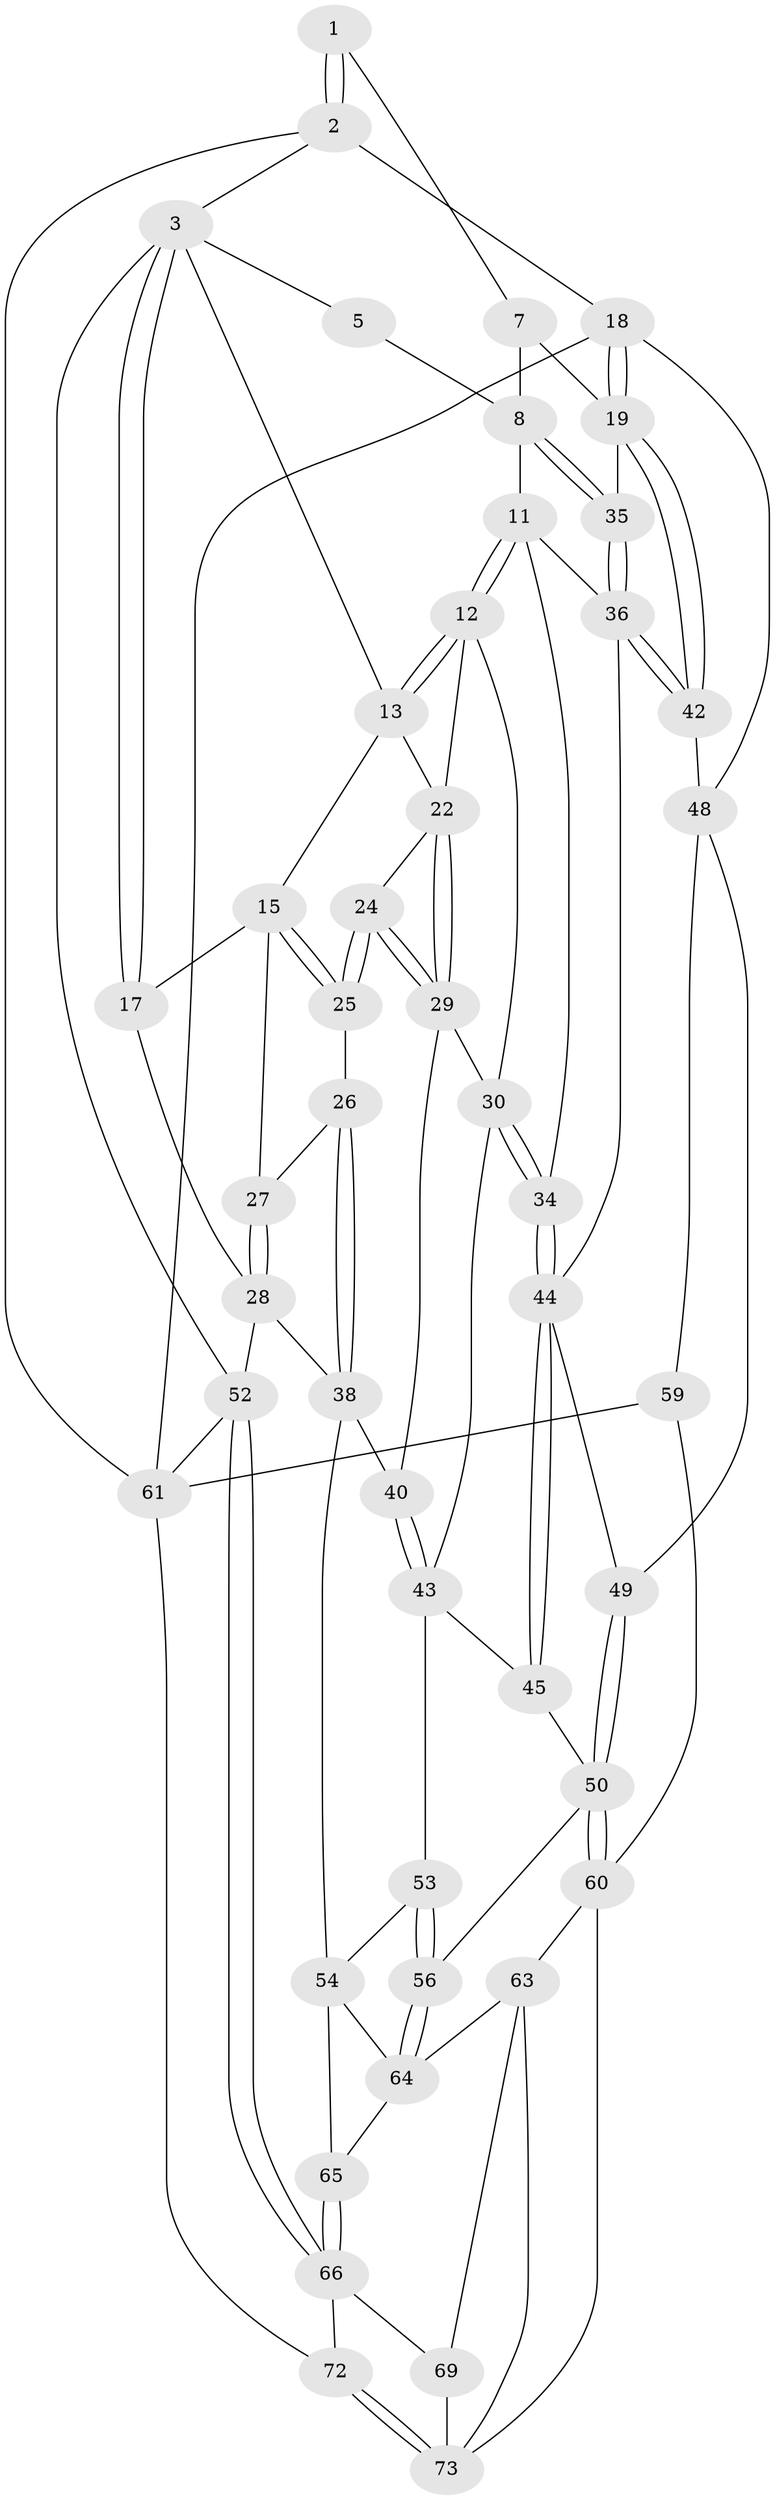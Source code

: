 // original degree distribution, {3: 0.02702702702702703, 6: 0.25675675675675674, 4: 0.28378378378378377, 5: 0.43243243243243246}
// Generated by graph-tools (version 1.1) at 2025/11/02/27/25 16:11:54]
// undirected, 47 vertices, 110 edges
graph export_dot {
graph [start="1"]
  node [color=gray90,style=filled];
  1 [pos="+0.7946010779969926+0",super="+6"];
  2 [pos="+1+0",super="+10"];
  3 [pos="+0+0",super="+4"];
  5 [pos="+0.6668086758086609+0"];
  7 [pos="+0.8764009488220222+0.10086719427341527"];
  8 [pos="+0.6807487592072698+0.14399944345717328",super="+9"];
  11 [pos="+0.6159036128744977+0.1477460597921548",super="+33"];
  12 [pos="+0.45430883506483405+0.11624947218535639",super="+21"];
  13 [pos="+0.2417828028057587+0",super="+14"];
  15 [pos="+0.07121645764232945+0.10561338597952181",super="+16"];
  17 [pos="+0+0.14278451210410165"];
  18 [pos="+1+0.3705338650732369",super="+57"];
  19 [pos="+1+0.36531108527503975",super="+20"];
  22 [pos="+0.37286205006895295+0.2011848229090934",super="+23"];
  24 [pos="+0.20027261823223472+0.2629800907137696"];
  25 [pos="+0.1600604921102758+0.2651844338044382"];
  26 [pos="+0.10841592102641391+0.28482625836414366"];
  27 [pos="+0.04460349656655243+0.1984843723540352"];
  28 [pos="+0+0.3106526560100725",super="+39"];
  29 [pos="+0.20548485546960737+0.26703509780352297",super="+32"];
  30 [pos="+0.4489946180158882+0.32139002875720507",super="+31"];
  34 [pos="+0.4717234201063589+0.3277400803524692"];
  35 [pos="+0.7311686922702899+0.20281058857066875"];
  36 [pos="+0.7375266712644769+0.4097067563078598",super="+37"];
  38 [pos="+0+0.5136011369794202",super="+41"];
  40 [pos="+0.1812053622778146+0.5106115402749419"];
  42 [pos="+0.7689122678643391+0.43483102021251113"];
  43 [pos="+0.2998652465265309+0.47819000108120224",super="+46"];
  44 [pos="+0.4761611782552107+0.46971608988056346",super="+47"];
  45 [pos="+0.4715163785555243+0.4984201572129016"];
  48 [pos="+0.7459897184403256+0.5401548197252715",super="+58"];
  49 [pos="+0.5720367458837518+0.5788424643331651"];
  50 [pos="+0.5675972147977602+0.5818426542959512",super="+51"];
  52 [pos="+0+1"];
  53 [pos="+0.3551269713122333+0.6909500183021655"];
  54 [pos="+0.323841888597051+0.6910872206237941",super="+55"];
  56 [pos="+0.47101580489034023+0.7600155895305863"];
  59 [pos="+0.8011191137649812+0.7668783362400408"];
  60 [pos="+0.7853644973728281+0.7743845078884413",super="+62"];
  61 [pos="+1+1",super="+71"];
  63 [pos="+0.48363977070197045+0.7812744978246041",super="+68"];
  64 [pos="+0.472498162826886+0.7634769583460167",super="+67"];
  65 [pos="+0+1"];
  66 [pos="+0+1",super="+70"];
  69 [pos="+0.3467333624426705+1"];
  72 [pos="+0.6867828530212498+1"];
  73 [pos="+0.6787258215375896+1",super="+74"];
  1 -- 2 [weight=2];
  1 -- 2;
  1 -- 7;
  2 -- 3;
  2 -- 61;
  2 -- 18;
  3 -- 17;
  3 -- 17;
  3 -- 52;
  3 -- 5;
  3 -- 13;
  5 -- 8;
  7 -- 8;
  7 -- 19;
  8 -- 35;
  8 -- 35;
  8 -- 11;
  11 -- 12;
  11 -- 12;
  11 -- 34;
  11 -- 36;
  12 -- 13;
  12 -- 13;
  12 -- 22;
  12 -- 30;
  13 -- 15;
  13 -- 22;
  15 -- 25;
  15 -- 25;
  15 -- 17;
  15 -- 27;
  17 -- 28;
  18 -- 19;
  18 -- 19;
  18 -- 48;
  18 -- 61;
  19 -- 42;
  19 -- 42;
  19 -- 35;
  22 -- 29;
  22 -- 29;
  22 -- 24;
  24 -- 25;
  24 -- 25;
  24 -- 29;
  24 -- 29;
  25 -- 26;
  26 -- 27;
  26 -- 38;
  26 -- 38;
  27 -- 28;
  27 -- 28;
  28 -- 38;
  28 -- 52;
  29 -- 40;
  29 -- 30;
  30 -- 34;
  30 -- 34;
  30 -- 43;
  34 -- 44;
  34 -- 44;
  35 -- 36;
  35 -- 36;
  36 -- 42;
  36 -- 42;
  36 -- 44;
  38 -- 40;
  38 -- 54;
  40 -- 43;
  40 -- 43;
  42 -- 48;
  43 -- 53;
  43 -- 45;
  44 -- 45;
  44 -- 45;
  44 -- 49;
  45 -- 50;
  48 -- 49;
  48 -- 59;
  49 -- 50;
  49 -- 50;
  50 -- 60;
  50 -- 60;
  50 -- 56;
  52 -- 66;
  52 -- 66;
  52 -- 61;
  53 -- 54;
  53 -- 56;
  53 -- 56;
  54 -- 64;
  54 -- 65;
  56 -- 64;
  56 -- 64;
  59 -- 60;
  59 -- 61;
  60 -- 73;
  60 -- 63;
  61 -- 72;
  63 -- 64;
  63 -- 69;
  63 -- 73;
  64 -- 65;
  65 -- 66;
  65 -- 66;
  66 -- 72;
  66 -- 69;
  69 -- 73;
  72 -- 73;
  72 -- 73;
}
